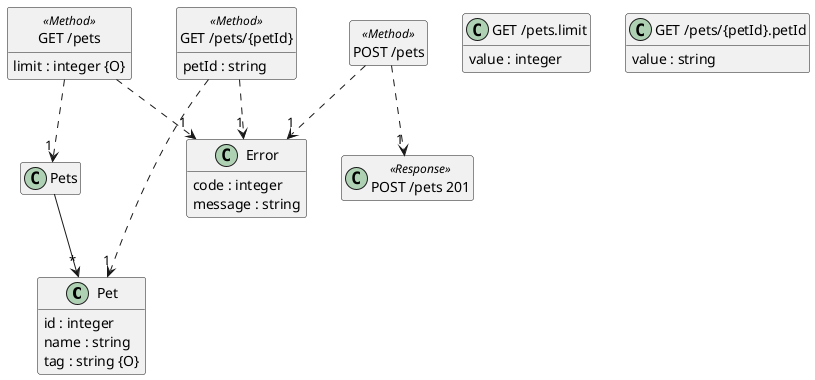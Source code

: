 @startuml
hide <<Method>> circle
hide empty methods
hide empty fields
set namespaceSeparator none

class "Pet" {
  id : integer
  name : string
  tag : string {O}
}

class "Pets" {
}

class "Error" {
  code : integer
  message : string
}

class "GET /pets" <<Method>> {
  limit : integer {O}
}

class "GET /pets.limit" {
  value : integer
}

class "POST /pets" <<Method>> {
}

class "POST /pets 201" <<Response>> {
}

class "GET /pets/{petId}" <<Method>> {
  petId : string
}

class "GET /pets/{petId}.petId" {
  value : string
}

"Pets" --> "*" "Pet"

"GET /pets" ..> "1" "Pets"

"GET /pets" ..> "1" "Error"

"POST /pets" ..> "1" "POST /pets 201"

"POST /pets" ..> "1" "Error"

"GET /pets/{petId}" ..> "1" "Pet"

"GET /pets/{petId}" ..> "1" "Error"

@enduml